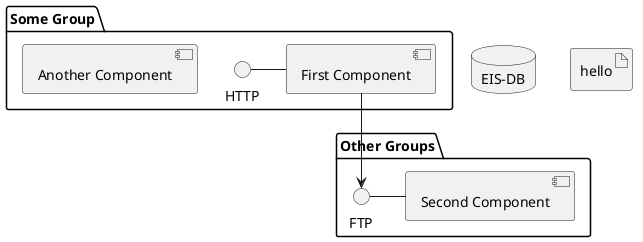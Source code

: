 @startuml

package "Some Group" {
HTTP - [First Component]
[Another Component]
}

database EIS-DB {

}

artifact hello

package "Other Groups" {
FTP - [Second Component]

[First Component] --> FTP
}

@enduml